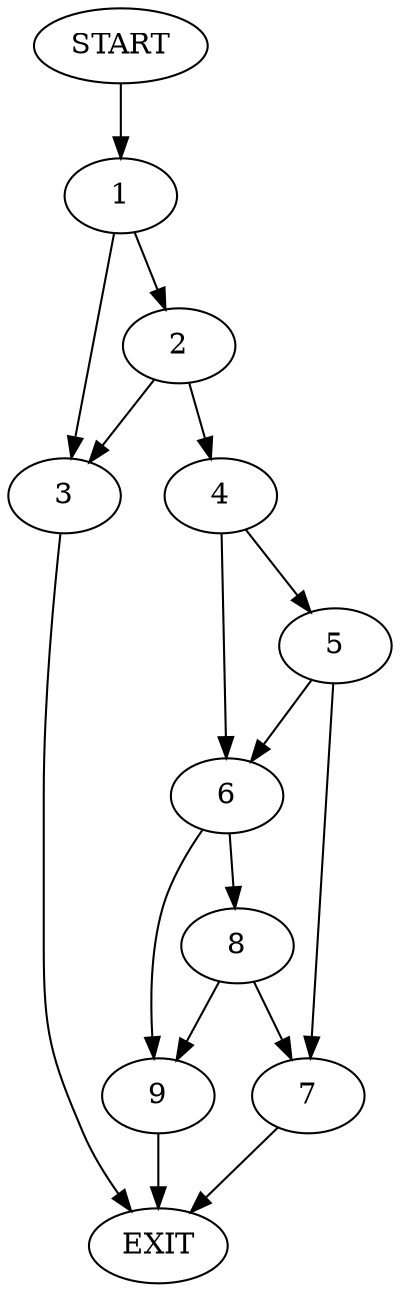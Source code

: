 digraph {
0 [label="START"]
10 [label="EXIT"]
0 -> 1
1 -> 2
1 -> 3
2 -> 4
2 -> 3
3 -> 10
4 -> 5
4 -> 6
5 -> 7
5 -> 6
6 -> 8
6 -> 9
7 -> 10
8 -> 7
8 -> 9
9 -> 10
}
